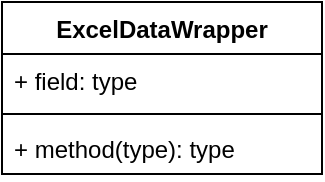<mxfile version="22.1.2" type="device">
  <diagram name="Page-1" id="vDy8FKKkWsojjG1RDzf5">
    <mxGraphModel dx="667" dy="592" grid="1" gridSize="10" guides="1" tooltips="1" connect="1" arrows="1" fold="1" page="1" pageScale="1" pageWidth="3300" pageHeight="4681" math="0" shadow="0">
      <root>
        <mxCell id="0" />
        <mxCell id="1" parent="0" />
        <mxCell id="v-pCWJpPtzPc-9zOECgq-1" value="ExcelDataWrapper" style="swimlane;fontStyle=1;align=center;verticalAlign=top;childLayout=stackLayout;horizontal=1;startSize=26;horizontalStack=0;resizeParent=1;resizeParentMax=0;resizeLast=0;collapsible=1;marginBottom=0;whiteSpace=wrap;html=1;" vertex="1" parent="1">
          <mxGeometry x="450" y="380" width="160" height="86" as="geometry" />
        </mxCell>
        <mxCell id="v-pCWJpPtzPc-9zOECgq-2" value="+ field: type" style="text;strokeColor=none;fillColor=none;align=left;verticalAlign=top;spacingLeft=4;spacingRight=4;overflow=hidden;rotatable=0;points=[[0,0.5],[1,0.5]];portConstraint=eastwest;whiteSpace=wrap;html=1;" vertex="1" parent="v-pCWJpPtzPc-9zOECgq-1">
          <mxGeometry y="26" width="160" height="26" as="geometry" />
        </mxCell>
        <mxCell id="v-pCWJpPtzPc-9zOECgq-3" value="" style="line;strokeWidth=1;fillColor=none;align=left;verticalAlign=middle;spacingTop=-1;spacingLeft=3;spacingRight=3;rotatable=0;labelPosition=right;points=[];portConstraint=eastwest;strokeColor=inherit;" vertex="1" parent="v-pCWJpPtzPc-9zOECgq-1">
          <mxGeometry y="52" width="160" height="8" as="geometry" />
        </mxCell>
        <mxCell id="v-pCWJpPtzPc-9zOECgq-4" value="+ method(type): type" style="text;strokeColor=none;fillColor=none;align=left;verticalAlign=top;spacingLeft=4;spacingRight=4;overflow=hidden;rotatable=0;points=[[0,0.5],[1,0.5]];portConstraint=eastwest;whiteSpace=wrap;html=1;" vertex="1" parent="v-pCWJpPtzPc-9zOECgq-1">
          <mxGeometry y="60" width="160" height="26" as="geometry" />
        </mxCell>
      </root>
    </mxGraphModel>
  </diagram>
</mxfile>
